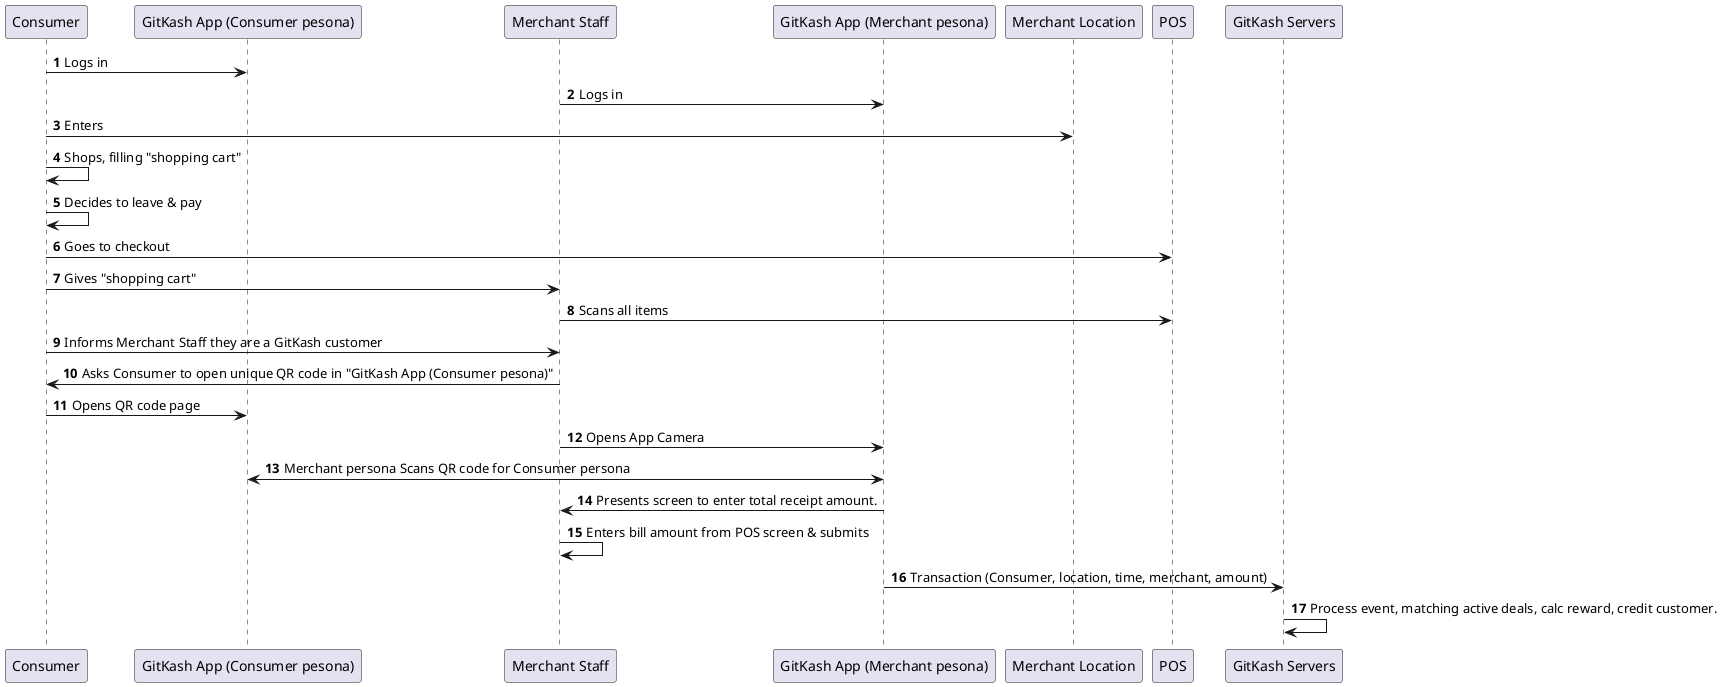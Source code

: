 @startuml
'https://plantuml.com/sequence-diagram

autonumber

Consumer -> "GitKash App (Consumer pesona)": Logs in

"Merchant Staff" -> "GitKash App (Merchant pesona)": Logs in

Consumer -> "Merchant Location": Enters
Consumer -> Consumer : Shops, filling "shopping cart"

Consumer -> Consumer : Decides to leave & pay

Consumer -> POS : Goes to checkout

"Merchant Staff" <- "Consumer" : Gives "shopping cart"
"Merchant Staff" -> POS : Scans all items

Consumer -> "Merchant Staff" : Informs Merchant Staff they are a GitKash customer

"Merchant Staff" -> Consumer : Asks Consumer to open unique QR code in "GitKash App (Consumer pesona)"

Consumer -> "GitKash App (Consumer pesona)" : Opens QR code page

"Merchant Staff" -> "GitKash App (Merchant pesona)" : Opens App Camera

"GitKash App (Merchant pesona)" <-> "GitKash App (Consumer pesona)" : Merchant persona Scans QR code for Consumer persona

"GitKash App (Merchant pesona)" -> "Merchant Staff" : Presents screen to enter total receipt amount.

"Merchant Staff" -> "Merchant Staff" : Enters bill amount from POS screen & submits

"GitKash App (Merchant pesona)" -> "GitKash Servers" : Transaction (Consumer, location, time, merchant, amount)

"GitKash Servers" -> "GitKash Servers" : Process event, matching active deals, calc reward, credit customer.

@enduml